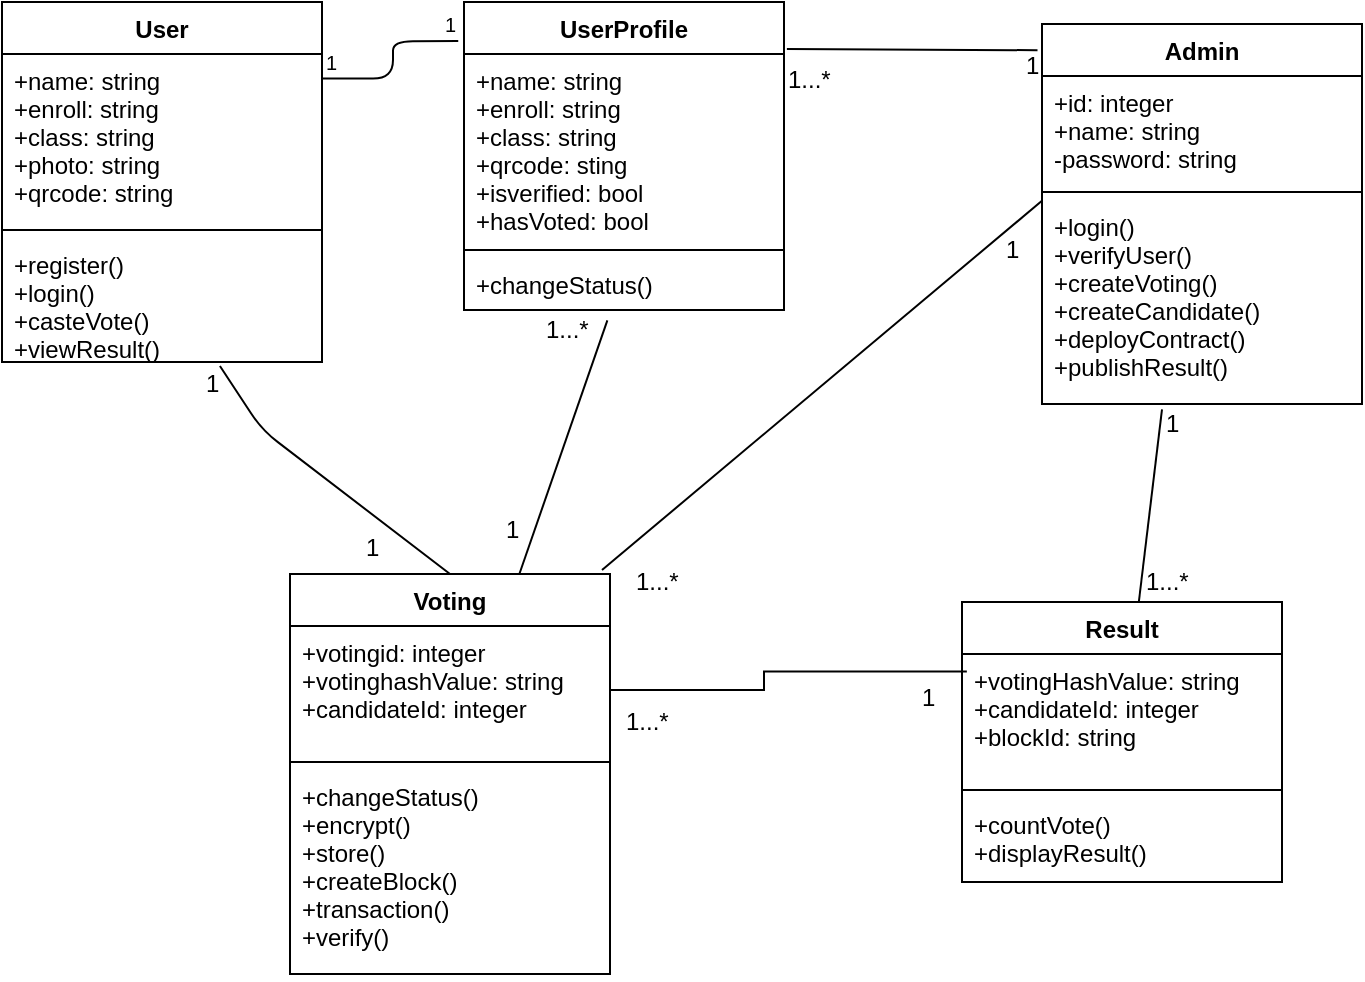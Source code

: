 <mxfile version="13.0.3" type="device" pages="2"><diagram id="Z1w4wn2Jk04siW1SAhkx" name="Page-1"><mxGraphModel dx="852" dy="494" grid="1" gridSize="10" guides="1" tooltips="1" connect="1" arrows="1" fold="1" page="1" pageScale="1" pageWidth="827" pageHeight="1169" background="none" math="0" shadow="0"><root><mxCell id="0"/><mxCell id="1" parent="0"/><mxCell id="GWJ-hSMEk91o_8IRxYkR-9" value="Result" style="swimlane;fontStyle=1;align=center;verticalAlign=top;childLayout=stackLayout;horizontal=1;startSize=26;horizontalStack=0;resizeParent=1;resizeParentMax=0;resizeLast=0;collapsible=1;marginBottom=0;" parent="1" vertex="1"><mxGeometry x="510" y="326" width="160" height="140" as="geometry"><mxRectangle x="450" y="339" width="70" height="26" as="alternateBounds"/></mxGeometry></mxCell><mxCell id="GWJ-hSMEk91o_8IRxYkR-10" value="+votingHashValue: string&#10;+candidateId: integer &#10;+blockId: string" style="text;strokeColor=none;fillColor=none;align=left;verticalAlign=top;spacingLeft=4;spacingRight=4;overflow=hidden;rotatable=0;points=[[0,0.5],[1,0.5]];portConstraint=eastwest;" parent="GWJ-hSMEk91o_8IRxYkR-9" vertex="1"><mxGeometry y="26" width="160" height="64" as="geometry"/></mxCell><mxCell id="GWJ-hSMEk91o_8IRxYkR-11" value="" style="line;strokeWidth=1;fillColor=none;align=left;verticalAlign=middle;spacingTop=-1;spacingLeft=3;spacingRight=3;rotatable=0;labelPosition=right;points=[];portConstraint=eastwest;" parent="GWJ-hSMEk91o_8IRxYkR-9" vertex="1"><mxGeometry y="90" width="160" height="8" as="geometry"/></mxCell><mxCell id="GWJ-hSMEk91o_8IRxYkR-12" value="+countVote()&#10;+displayResult()" style="text;strokeColor=none;fillColor=none;align=left;verticalAlign=top;spacingLeft=4;spacingRight=4;overflow=hidden;rotatable=0;points=[[0,0.5],[1,0.5]];portConstraint=eastwest;" parent="GWJ-hSMEk91o_8IRxYkR-9" vertex="1"><mxGeometry y="98" width="160" height="42" as="geometry"/></mxCell><mxCell id="GWJ-hSMEk91o_8IRxYkR-13" value="Voting" style="swimlane;fontStyle=1;align=center;verticalAlign=top;childLayout=stackLayout;horizontal=1;startSize=26;horizontalStack=0;resizeParent=1;resizeParentMax=0;resizeLast=0;collapsible=1;marginBottom=0;" parent="1" vertex="1"><mxGeometry x="174" y="312" width="160" height="200" as="geometry"/></mxCell><mxCell id="GWJ-hSMEk91o_8IRxYkR-14" value="+votingid: integer&#10;+votinghashValue: string&#10;+candidateId: integer" style="text;strokeColor=none;fillColor=none;align=left;verticalAlign=top;spacingLeft=4;spacingRight=4;overflow=hidden;rotatable=0;points=[[0,0.5],[1,0.5]];portConstraint=eastwest;" parent="GWJ-hSMEk91o_8IRxYkR-13" vertex="1"><mxGeometry y="26" width="160" height="64" as="geometry"/></mxCell><mxCell id="GWJ-hSMEk91o_8IRxYkR-15" value="" style="line;strokeWidth=1;fillColor=none;align=left;verticalAlign=middle;spacingTop=-1;spacingLeft=3;spacingRight=3;rotatable=0;labelPosition=right;points=[];portConstraint=eastwest;" parent="GWJ-hSMEk91o_8IRxYkR-13" vertex="1"><mxGeometry y="90" width="160" height="8" as="geometry"/></mxCell><mxCell id="GWJ-hSMEk91o_8IRxYkR-16" value="+changeStatus()&#10;+encrypt()&#10;+store()&#10;+createBlock()&#10;+transaction()&#10;+verify()" style="text;strokeColor=none;fillColor=none;align=left;verticalAlign=top;spacingLeft=4;spacingRight=4;overflow=hidden;rotatable=0;points=[[0,0.5],[1,0.5]];portConstraint=eastwest;" parent="GWJ-hSMEk91o_8IRxYkR-13" vertex="1"><mxGeometry y="98" width="160" height="102" as="geometry"/></mxCell><mxCell id="GWJ-hSMEk91o_8IRxYkR-22" value="" style="endArrow=none;endFill=0;endSize=12;html=1;exitX=-0.014;exitY=0.069;exitDx=0;exitDy=0;exitPerimeter=0;entryX=1.009;entryY=-0.026;entryDx=0;entryDy=0;entryPerimeter=0;" parent="1" source="GWJ-hSMEk91o_8IRxYkR-5" target="GWJ-hSMEk91o_8IRxYkR-19" edge="1"><mxGeometry width="160" relative="1" as="geometry"><mxPoint x="200" y="180" as="sourcePoint"/><mxPoint x="390" y="44" as="targetPoint"/></mxGeometry></mxCell><mxCell id="GWJ-hSMEk91o_8IRxYkR-25" value="" style="endArrow=none;endFill=0;endSize=12;html=1;exitX=0.375;exitY=1.026;exitDx=0;exitDy=0;exitPerimeter=0;" parent="1" source="GWJ-hSMEk91o_8IRxYkR-8" target="GWJ-hSMEk91o_8IRxYkR-9" edge="1"><mxGeometry width="160" relative="1" as="geometry"><mxPoint x="620" y="250" as="sourcePoint"/><mxPoint x="780" y="250" as="targetPoint"/></mxGeometry></mxCell><mxCell id="GWJ-hSMEk91o_8IRxYkR-27" value="1" style="text;html=1;resizable=0;points=[];autosize=1;align=left;verticalAlign=top;spacingTop=-4;" parent="1" vertex="1"><mxGeometry x="610" y="227" width="20" height="20" as="geometry"/></mxCell><mxCell id="GWJ-hSMEk91o_8IRxYkR-28" value="1...*" style="text;html=1;resizable=0;points=[];autosize=1;align=left;verticalAlign=top;spacingTop=-4;" parent="1" vertex="1"><mxGeometry x="600" y="306" width="40" height="20" as="geometry"/></mxCell><mxCell id="GWJ-hSMEk91o_8IRxYkR-29" value="" style="endArrow=none;endFill=0;endSize=12;html=1;entryX=0.5;entryY=0;entryDx=0;entryDy=0;exitX=0.681;exitY=1.032;exitDx=0;exitDy=0;exitPerimeter=0;" parent="1" source="GWJ-hSMEk91o_8IRxYkR-4" target="GWJ-hSMEk91o_8IRxYkR-13" edge="1"><mxGeometry width="160" relative="1" as="geometry"><mxPoint x="50" y="260" as="sourcePoint"/><mxPoint x="210" y="260" as="targetPoint"/><Array as="points"><mxPoint x="160" y="240"/></Array></mxGeometry></mxCell><mxCell id="GWJ-hSMEk91o_8IRxYkR-31" value="1" style="text;html=1;resizable=0;points=[];autosize=1;align=left;verticalAlign=top;spacingTop=-4;" parent="1" vertex="1"><mxGeometry x="130" y="207" width="20" height="20" as="geometry"/></mxCell><mxCell id="GWJ-hSMEk91o_8IRxYkR-32" value="1" style="text;html=1;resizable=0;points=[];autosize=1;align=left;verticalAlign=top;spacingTop=-4;" parent="1" vertex="1"><mxGeometry x="210" y="288.5" width="20" height="20" as="geometry"/></mxCell><mxCell id="GWJ-hSMEk91o_8IRxYkR-33" value="" style="endArrow=none;endFill=0;endSize=12;html=1;entryX=0.448;entryY=1.199;entryDx=0;entryDy=0;entryPerimeter=0;" parent="1" source="GWJ-hSMEk91o_8IRxYkR-13" target="GWJ-hSMEk91o_8IRxYkR-21" edge="1"><mxGeometry width="160" relative="1" as="geometry"><mxPoint x="233" y="258.5" as="sourcePoint"/><mxPoint x="393" y="258.5" as="targetPoint"/></mxGeometry></mxCell><mxCell id="GWJ-hSMEk91o_8IRxYkR-34" value="1" style="text;html=1;resizable=0;points=[];autosize=1;align=left;verticalAlign=top;spacingTop=-4;" parent="1" vertex="1"><mxGeometry x="280" y="280" width="20" height="20" as="geometry"/></mxCell><mxCell id="GWJ-hSMEk91o_8IRxYkR-36" value="1...*" style="text;html=1;resizable=0;points=[];autosize=1;align=left;verticalAlign=top;spacingTop=-4;" parent="1" vertex="1"><mxGeometry x="300" y="180" width="40" height="20" as="geometry"/></mxCell><mxCell id="GWJ-hSMEk91o_8IRxYkR-37" value="" style="endArrow=none;endFill=0;endSize=12;html=1;exitX=-0.001;exitY=0.005;exitDx=0;exitDy=0;exitPerimeter=0;" parent="1" source="GWJ-hSMEk91o_8IRxYkR-8" edge="1"><mxGeometry width="160" relative="1" as="geometry"><mxPoint x="385" y="242.5" as="sourcePoint"/><mxPoint x="330" y="310" as="targetPoint"/></mxGeometry></mxCell><mxCell id="GWJ-hSMEk91o_8IRxYkR-39" value="1" style="text;html=1;resizable=0;points=[];autosize=1;align=left;verticalAlign=top;spacingTop=-4;" parent="1" vertex="1"><mxGeometry x="530" y="140" width="20" height="20" as="geometry"/></mxCell><mxCell id="GWJ-hSMEk91o_8IRxYkR-40" value="1...*" style="text;html=1;resizable=0;points=[];autosize=1;align=left;verticalAlign=top;spacingTop=-4;" parent="1" vertex="1"><mxGeometry x="345" y="306" width="40" height="20" as="geometry"/></mxCell><mxCell id="GWJ-hSMEk91o_8IRxYkR-41" value="1" style="text;html=1;resizable=0;points=[];autosize=1;align=left;verticalAlign=top;spacingTop=-4;" parent="1" vertex="1"><mxGeometry x="540" y="48" width="20" height="20" as="geometry"/></mxCell><mxCell id="GWJ-hSMEk91o_8IRxYkR-42" value="1...*" style="text;html=1;resizable=0;points=[];autosize=1;align=left;verticalAlign=top;spacingTop=-4;" parent="1" vertex="1"><mxGeometry x="421" y="55" width="40" height="20" as="geometry"/></mxCell><mxCell id="GWJ-hSMEk91o_8IRxYkR-44" value="1...*" style="text;html=1;resizable=0;points=[];autosize=1;align=left;verticalAlign=top;spacingTop=-4;" parent="1" vertex="1"><mxGeometry x="340" y="376" width="40" height="20" as="geometry"/></mxCell><mxCell id="GWJ-hSMEk91o_8IRxYkR-45" value="1" style="text;html=1;resizable=0;points=[];autosize=1;align=left;verticalAlign=top;spacingTop=-4;" parent="1" vertex="1"><mxGeometry x="488" y="364" width="20" height="20" as="geometry"/></mxCell><mxCell id="GWJ-hSMEk91o_8IRxYkR-46" value="" style="endArrow=none;html=1;edgeStyle=orthogonalEdgeStyle;entryX=-0.018;entryY=0.127;entryDx=0;entryDy=0;entryPerimeter=0;exitX=0.998;exitY=0.146;exitDx=0;exitDy=0;exitPerimeter=0;" parent="1" source="GWJ-hSMEk91o_8IRxYkR-2" target="GWJ-hSMEk91o_8IRxYkR-18" edge="1"><mxGeometry relative="1" as="geometry"><mxPoint x="150" y="40" as="sourcePoint"/><mxPoint x="310" y="40" as="targetPoint"/></mxGeometry></mxCell><mxCell id="GWJ-hSMEk91o_8IRxYkR-47" value="1" style="resizable=0;html=1;align=left;verticalAlign=bottom;labelBackgroundColor=#ffffff;fontSize=10;" parent="GWJ-hSMEk91o_8IRxYkR-46" connectable="0" vertex="1"><mxGeometry x="-1" relative="1" as="geometry"/></mxCell><mxCell id="GWJ-hSMEk91o_8IRxYkR-48" value="1" style="resizable=0;html=1;align=right;verticalAlign=bottom;labelBackgroundColor=#ffffff;fontSize=10;" parent="GWJ-hSMEk91o_8IRxYkR-46" connectable="0" vertex="1"><mxGeometry x="1" relative="1" as="geometry"/></mxCell><mxCell id="JL9SYvrVBG8sAdRw311p-3" style="edgeStyle=orthogonalEdgeStyle;rounded=0;orthogonalLoop=1;jettySize=auto;html=1;exitX=1;exitY=0.5;exitDx=0;exitDy=0;entryX=1.221;entryY=-0.164;entryDx=0;entryDy=0;entryPerimeter=0;endArrow=none;endFill=0;" parent="1" source="GWJ-hSMEk91o_8IRxYkR-14" target="GWJ-hSMEk91o_8IRxYkR-45" edge="1"><mxGeometry relative="1" as="geometry"/></mxCell><mxCell id="GWJ-hSMEk91o_8IRxYkR-1" value="User" style="swimlane;fontStyle=1;align=center;verticalAlign=top;childLayout=stackLayout;horizontal=1;startSize=26;horizontalStack=0;resizeParent=1;resizeParentMax=0;resizeLast=0;collapsible=1;marginBottom=0;" parent="1" vertex="1"><mxGeometry x="30" y="26" width="160" height="180" as="geometry"/></mxCell><mxCell id="GWJ-hSMEk91o_8IRxYkR-2" value="+name: string&#10;+enroll: string&#10;+class: string&#10;+photo: string&#10;+qrcode: string" style="text;strokeColor=none;fillColor=none;align=left;verticalAlign=top;spacingLeft=4;spacingRight=4;overflow=hidden;rotatable=0;points=[[0,0.5],[1,0.5]];portConstraint=eastwest;" parent="GWJ-hSMEk91o_8IRxYkR-1" vertex="1"><mxGeometry y="26" width="160" height="84" as="geometry"/></mxCell><mxCell id="GWJ-hSMEk91o_8IRxYkR-3" value="" style="line;strokeWidth=1;fillColor=none;align=left;verticalAlign=middle;spacingTop=-1;spacingLeft=3;spacingRight=3;rotatable=0;labelPosition=right;points=[];portConstraint=eastwest;" parent="GWJ-hSMEk91o_8IRxYkR-1" vertex="1"><mxGeometry y="110" width="160" height="8" as="geometry"/></mxCell><mxCell id="GWJ-hSMEk91o_8IRxYkR-4" value="+register()&#10;+login()&#10;+casteVote()&#10;+viewResult()" style="text;strokeColor=none;fillColor=none;align=left;verticalAlign=top;spacingLeft=4;spacingRight=4;overflow=hidden;rotatable=0;points=[[0,0.5],[1,0.5]];portConstraint=eastwest;" parent="GWJ-hSMEk91o_8IRxYkR-1" vertex="1"><mxGeometry y="118" width="160" height="62" as="geometry"/></mxCell><mxCell id="GWJ-hSMEk91o_8IRxYkR-5" value="Admin" style="swimlane;fontStyle=1;align=center;verticalAlign=top;childLayout=stackLayout;horizontal=1;startSize=26;horizontalStack=0;resizeParent=1;resizeParentMax=0;resizeLast=0;collapsible=1;marginBottom=0;" parent="1" vertex="1"><mxGeometry x="550" y="37" width="160" height="190" as="geometry"/></mxCell><mxCell id="GWJ-hSMEk91o_8IRxYkR-6" value="+id: integer&#10;+name: string&#10;-password: string" style="text;strokeColor=none;fillColor=none;align=left;verticalAlign=top;spacingLeft=4;spacingRight=4;overflow=hidden;rotatable=0;points=[[0,0.5],[1,0.5]];portConstraint=eastwest;" parent="GWJ-hSMEk91o_8IRxYkR-5" vertex="1"><mxGeometry y="26" width="160" height="54" as="geometry"/></mxCell><mxCell id="GWJ-hSMEk91o_8IRxYkR-7" value="" style="line;strokeWidth=1;fillColor=none;align=left;verticalAlign=middle;spacingTop=-1;spacingLeft=3;spacingRight=3;rotatable=0;labelPosition=right;points=[];portConstraint=eastwest;" parent="GWJ-hSMEk91o_8IRxYkR-5" vertex="1"><mxGeometry y="80" width="160" height="8" as="geometry"/></mxCell><mxCell id="GWJ-hSMEk91o_8IRxYkR-8" value="+login()&#10;+verifyUser()&#10;+createVoting()&#10;+createCandidate()&#10;+deployContract()&#10;+publishResult()" style="text;strokeColor=none;fillColor=none;align=left;verticalAlign=top;spacingLeft=4;spacingRight=4;overflow=hidden;rotatable=0;points=[[0,0.5],[1,0.5]];portConstraint=eastwest;" parent="GWJ-hSMEk91o_8IRxYkR-5" vertex="1"><mxGeometry y="88" width="160" height="102" as="geometry"/></mxCell><mxCell id="GWJ-hSMEk91o_8IRxYkR-18" value="UserProfile" style="swimlane;fontStyle=1;align=center;verticalAlign=top;childLayout=stackLayout;horizontal=1;startSize=26;horizontalStack=0;resizeParent=1;resizeParentMax=0;resizeLast=0;collapsible=1;marginBottom=0;" parent="1" vertex="1"><mxGeometry x="261" y="26" width="160" height="154" as="geometry"/></mxCell><mxCell id="GWJ-hSMEk91o_8IRxYkR-19" value="+name: string&#10;+enroll: string&#10;+class: string&#10;+qrcode: sting&#10;+isverified: bool&#10;+hasVoted: bool" style="text;strokeColor=none;fillColor=none;align=left;verticalAlign=top;spacingLeft=4;spacingRight=4;overflow=hidden;rotatable=0;points=[[0,0.5],[1,0.5]];portConstraint=eastwest;" parent="GWJ-hSMEk91o_8IRxYkR-18" vertex="1"><mxGeometry y="26" width="160" height="94" as="geometry"/></mxCell><mxCell id="GWJ-hSMEk91o_8IRxYkR-20" value="" style="line;strokeWidth=1;fillColor=none;align=left;verticalAlign=middle;spacingTop=-1;spacingLeft=3;spacingRight=3;rotatable=0;labelPosition=right;points=[];portConstraint=eastwest;" parent="GWJ-hSMEk91o_8IRxYkR-18" vertex="1"><mxGeometry y="120" width="160" height="8" as="geometry"/></mxCell><mxCell id="GWJ-hSMEk91o_8IRxYkR-21" value="+changeStatus()" style="text;strokeColor=none;fillColor=none;align=left;verticalAlign=top;spacingLeft=4;spacingRight=4;overflow=hidden;rotatable=0;points=[[0,0.5],[1,0.5]];portConstraint=eastwest;" parent="GWJ-hSMEk91o_8IRxYkR-18" vertex="1"><mxGeometry y="128" width="160" height="26" as="geometry"/></mxCell></root></mxGraphModel></diagram><diagram id="vDp-vmrD8oqM1HzsoJoE" name="Page-2"><mxGraphModel dx="852" dy="494" grid="1" gridSize="10" guides="1" tooltips="1" connect="1" arrows="1" fold="1" page="1" pageScale="1" pageWidth="850" pageHeight="1100" math="0" shadow="0"><root><mxCell id="be-FI-sLL4xxbEVigJdm-0"/><mxCell id="be-FI-sLL4xxbEVigJdm-1" parent="be-FI-sLL4xxbEVigJdm-0"/></root></mxGraphModel></diagram></mxfile>
